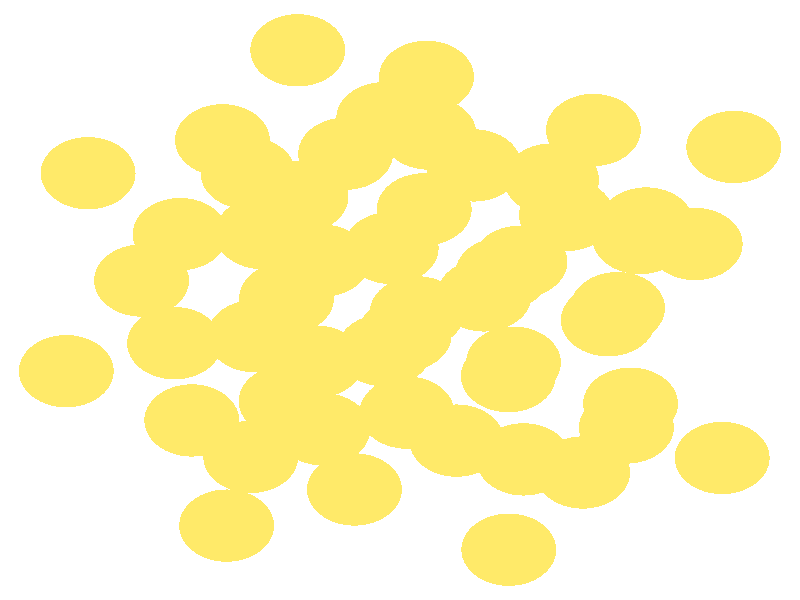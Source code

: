 #include "colors.inc"
#include "finish.inc"

global_settings {assumed_gamma 1 max_trace_level 6}
background {color White}
camera {orthographic
  right -17.21*x up 16.94*y
  direction 1.00*z
  location <0,0,50.00> look_at <0,0,0>}
light_source {<  2.00,   3.00,  40.00> color White
  area_light <0.70, 0, 0>, <0, 0.70, 0>, 3, 3
  adaptive 1 jitter}

#declare simple = finish {phong 0.7}
#declare pale = finish {ambient .5 diffuse .85 roughness .001 specular 0.200 }
#declare intermediate = finish {ambient 0.3 diffuse 0.6 specular 0.10 roughness 0.04 }
#declare vmd = finish {ambient .0 diffuse .65 phong 0.1 phong_size 40. specular 0.500 }
#declare jmol = finish {ambient .2 diffuse .6 specular 1 roughness .001 metallic}
#declare ase2 = finish {ambient 0.05 brilliance 3 diffuse 0.6 metallic specular 0.70 roughness 0.04 reflection 0.15}
#declare ase3 = finish {ambient .15 brilliance 2 diffuse .6 metallic specular 1. roughness .001 reflection .0}
#declare glass = finish {ambient .05 diffuse .3 specular 1. roughness .001}
#declare Rcell = 0.050;
#declare Rbond = 0.100;

#macro atom(LOC, R, COL, FIN)
  sphere{LOC, R texture{pigment{COL} finish{FIN}}}
#end
#macro constrain(LOC, R, COL, FIN)
union{torus{R, Rcell rotate 45*z texture{pigment{COL} finish{FIN}}}
      torus{R, Rcell rotate -45*z texture{pigment{COL} finish{FIN}}}
      translate LOC}
#end

atom(<  1.81,   0.13,  -0.44>, 1.02, rgb <1.00, 0.82, 0.14>, ase3) // #0 
atom(< -0.34,  -1.42,  -1.54>, 1.02, rgb <1.00, 0.82, 0.14>, ase3) // #1 
atom(< -0.19,   1.47,  -1.97>, 1.02, rgb <1.00, 0.82, 0.14>, ase3) // #2 
atom(< -3.13,  -1.02,  -0.55>, 1.02, rgb <1.00, 0.82, 0.14>, ase3) // #3 
atom(<  3.58,   2.40,  -0.69>, 1.02, rgb <1.00, 0.82, 0.14>, ase3) // #4 
atom(<  2.44,  -1.77,  -2.57>, 1.02, rgb <1.00, 0.82, 0.14>, ase3) // #5 
atom(< -2.96,   1.89,  -0.83>, 1.02, rgb <1.00, 0.82, 0.14>, ase3) // #6 
atom(<  2.58,   1.08,  -3.08>, 1.02, rgb <1.00, 0.82, 0.14>, ase3) // #7 
atom(<  0.37,  -0.35,  -4.18>, 1.02, rgb <1.00, 0.82, 0.14>, ase3) // #8 
atom(< -2.44,   0.05,  -3.12>, 1.02, rgb <1.00, 0.82, 0.14>, ase3) // #9 
atom(< -1.17,   4.13,  -1.04>, 1.02, rgb <1.00, 0.82, 0.14>, ase3) // #10 
atom(<  1.59,   3.80,  -2.19>, 1.02, rgb <1.00, 0.82, 0.14>, ase3) // #11 
atom(<  1.22,  -3.97,  -1.07>, 1.02, rgb <1.00, 0.82, 0.14>, ase3) // #12 
atom(< -1.66,  -3.65,  -0.05>, 1.02, rgb <1.00, 0.82, 0.14>, ase3) // #13 
atom(<  4.68,  -0.23,  -1.51>, 1.02, rgb <1.00, 0.82, 0.14>, ase3) // #14 
atom(< -2.45,  -2.86,  -2.73>, 1.02, rgb <1.00, 0.82, 0.14>, ase3) // #15 
atom(< -2.13,   2.91,  -3.46>, 1.02, rgb <1.00, 0.82, 0.14>, ase3) // #16 
atom(<  0.15,  -3.18,  -3.73>, 1.02, rgb <1.00, 0.82, 0.14>, ase3) // #17 
atom(<  0.52,   2.56,  -4.53>, 1.02, rgb <1.00, 0.82, 0.14>, ase3) // #18 
atom(<  5.30,   2.16,  -2.92>, 1.02, rgb <1.00, 0.82, 0.14>, ase3) // #19 
atom(<  4.96,  -2.93,  -2.37>, 1.02, rgb <1.00, 0.82, 0.14>, ase3) // #20 
atom(<  6.35,   1.58,  -0.06>, 1.02, rgb <1.00, 0.82, 0.14>, ase3) // #21 
atom(< -5.56,   0.55,  -0.59>, 1.02, rgb <1.00, 0.82, 0.14>, ase3) // #22 
atom(<  4.48,  -0.57,  -4.37>, 1.02, rgb <1.00, 0.82, 0.14>, ase3) // #23 
atom(< -1.67,   1.11,  -5.59>, 1.02, rgb <1.00, 0.82, 0.14>, ase3) // #24 
atom(< -1.80,  -1.74,  -5.31>, 1.02, rgb <1.00, 0.82, 0.14>, ase3) // #25 
atom(<  0.57,   6.30,  -1.30>, 1.02, rgb <1.00, 0.82, 0.14>, ase3) // #26 
atom(< -4.48,  -3.40,  -0.85>, 1.02, rgb <1.00, 0.82, 0.14>, ase3) // #27 
atom(<  3.93,  -4.87,  -0.37>, 1.02, rgb <1.00, 0.82, 0.14>, ase3) // #28 
atom(< -4.85,  -1.22,  -2.82>, 1.02, rgb <1.00, 0.82, 0.14>, ase3) // #29 
atom(< -0.35,   5.13,  -3.71>, 1.02, rgb <1.00, 0.82, 0.14>, ase3) // #30 
atom(< -4.73,   1.86,  -3.00>, 1.02, rgb <1.00, 0.82, 0.14>, ase3) // #31 
atom(<  3.26,   3.40,  -4.51>, 1.02, rgb <1.00, 0.82, 0.14>, ase3) // #32 
atom(<  4.16,   4.80,  -2.06>, 1.02, rgb <1.00, 0.82, 0.14>, ase3) // #33 
atom(< -0.98,  -5.35,  -2.26>, 1.02, rgb <1.00, 0.82, 0.14>, ase3) // #34 
atom(<  2.33,  -2.15,  -5.38>, 1.02, rgb <1.00, 0.82, 0.14>, ase3) // #35 
atom(<  2.66,  -4.50,  -3.38>, 1.02, rgb <1.00, 0.82, 0.14>, ase3) // #36 
atom(<  2.21,   0.75,  -5.94>, 1.02, rgb <1.00, 0.82, 0.14>, ase3) // #37 
atom(< -3.82,   4.51,  -1.73>, 1.02, rgb <1.00, 0.82, 0.14>, ase3) // #38 
atom(< -2.20,   7.05,  -2.06>, 1.02, rgb <1.00, 0.82, 0.14>, ase3) // #39 
atom(<  0.09,  -0.99,  -7.42>, 1.02, rgb <1.00, 0.82, 0.14>, ase3) // #40 
atom(< -3.21,  -4.43,  -5.01>, 1.02, rgb <1.00, 0.82, 0.14>, ase3) // #41 
atom(< -3.73,  -6.37,   0.00>, 1.02, rgb <1.00, 0.82, 0.14>, ase3) // #42 
atom(<  2.34,  -7.05,  -2.03>, 1.02, rgb <1.00, 0.82, 0.14>, ase3) // #43 
atom(< -3.27,   3.58,  -6.03>, 1.02, rgb <1.00, 0.82, 0.14>, ase3) // #44 
atom(<  0.62,   4.70,  -6.45>, 1.02, rgb <1.00, 0.82, 0.14>, ase3) // #45 
atom(<  5.16,   1.75,  -6.18>, 1.02, rgb <1.00, 0.82, 0.14>, ase3) // #46 
atom(< -6.71,   3.58,  -1.26>, 1.02, rgb <1.00, 0.82, 0.14>, ase3) // #47 
atom(< -7.18,  -2.01,  -0.87>, 1.02, rgb <1.00, 0.82, 0.14>, ase3) // #48 
atom(<  6.93,  -4.46,  -0.06>, 1.02, rgb <1.00, 0.82, 0.14>, ase3) // #49 
atom(<  7.18,   4.32,  -1.66>, 1.02, rgb <1.00, 0.82, 0.14>, ase3) // #50 
atom(<  4.87,  -3.60,  -5.45>, 1.02, rgb <1.00, 0.82, 0.14>, ase3) // #51 
